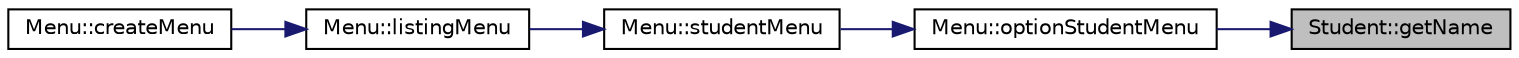 digraph "Student::getName"
{
 // LATEX_PDF_SIZE
  edge [fontname="Helvetica",fontsize="10",labelfontname="Helvetica",labelfontsize="10"];
  node [fontname="Helvetica",fontsize="10",shape=record];
  rankdir="RL";
  Node1 [label="Student::getName",height=0.2,width=0.4,color="black", fillcolor="grey75", style="filled", fontcolor="black",tooltip="Gets the name of the student."];
  Node1 -> Node2 [dir="back",color="midnightblue",fontsize="10",style="solid"];
  Node2 [label="Menu::optionStudentMenu",height=0.2,width=0.4,color="black", fillcolor="white", style="filled",URL="$class_menu.html#a58e5d0f3b61542ebea7ff8c8fc9712b7",tooltip="Allows the user to select different sorting options for displaying the students."];
  Node2 -> Node3 [dir="back",color="midnightblue",fontsize="10",style="solid"];
  Node3 [label="Menu::studentMenu",height=0.2,width=0.4,color="black", fillcolor="white", style="filled",URL="$class_menu.html#a66828d2cad3aae2e602ad2454c8ea8d7",tooltip="Enters the student menu, which allows the user to see all students from a year, course or class."];
  Node3 -> Node4 [dir="back",color="midnightblue",fontsize="10",style="solid"];
  Node4 [label="Menu::listingMenu",height=0.2,width=0.4,color="black", fillcolor="white", style="filled",URL="$class_menu.html#af1ba39157732b6b1015cfe7b5a5c3353",tooltip="Enters the listing menu, which allows the user to list students, see schedules etc."];
  Node4 -> Node5 [dir="back",color="midnightblue",fontsize="10",style="solid"];
  Node5 [label="Menu::createMenu",height=0.2,width=0.4,color="black", fillcolor="white", style="filled",URL="$class_menu.html#a4cf70fb5ce8bc6bfcad587d74ff644d4",tooltip="Creates the menu."];
}
